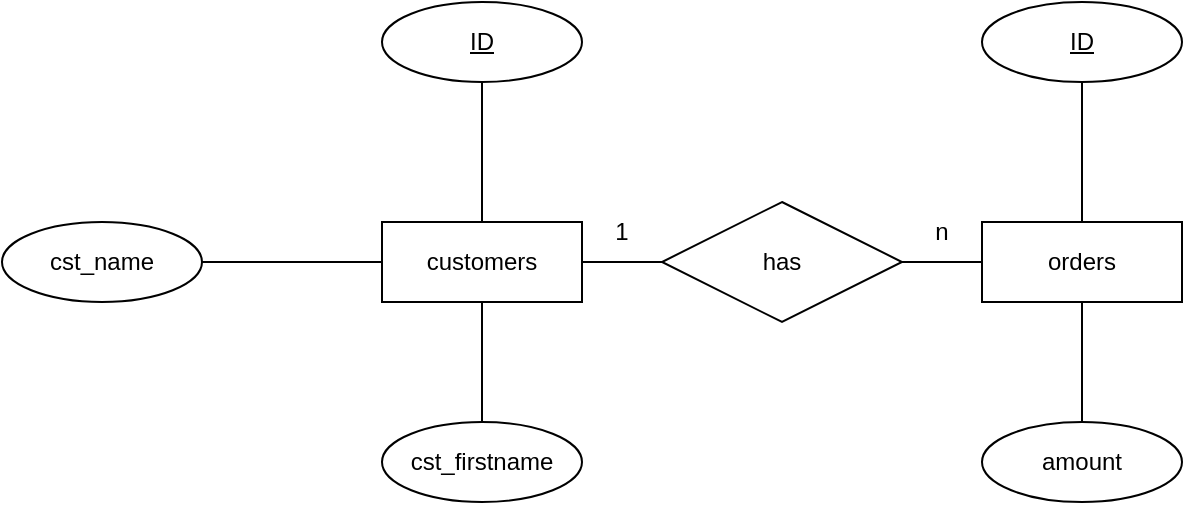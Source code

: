 <mxfile>
    <diagram id="FsiHQbhBaKpUn5WglMqR" name="Page-1">
        <mxGraphModel dx="1306" dy="614" grid="1" gridSize="10" guides="1" tooltips="1" connect="1" arrows="1" fold="1" page="1" pageScale="1" pageWidth="850" pageHeight="1100" math="0" shadow="0">
            <root>
                <mxCell id="0"/>
                <mxCell id="1" parent="0"/>
                <mxCell id="2" value="ID" style="ellipse;whiteSpace=wrap;html=1;align=center;fontStyle=4;" vertex="1" parent="1">
                    <mxGeometry x="290" y="240" width="100" height="40" as="geometry"/>
                </mxCell>
                <mxCell id="3" value="ID" style="ellipse;whiteSpace=wrap;html=1;align=center;fontStyle=4;" vertex="1" parent="1">
                    <mxGeometry x="590" y="240" width="100" height="40" as="geometry"/>
                </mxCell>
                <mxCell id="4" value="cst_name" style="ellipse;whiteSpace=wrap;html=1;align=center;" vertex="1" parent="1">
                    <mxGeometry x="100" y="350" width="100" height="40" as="geometry"/>
                </mxCell>
                <mxCell id="5" value="customers" style="whiteSpace=wrap;html=1;align=center;" vertex="1" parent="1">
                    <mxGeometry x="290" y="350" width="100" height="40" as="geometry"/>
                </mxCell>
                <mxCell id="6" value="cst_firstname" style="ellipse;whiteSpace=wrap;html=1;align=center;" vertex="1" parent="1">
                    <mxGeometry x="290" y="450" width="100" height="40" as="geometry"/>
                </mxCell>
                <mxCell id="7" value="amount" style="ellipse;whiteSpace=wrap;html=1;align=center;" vertex="1" parent="1">
                    <mxGeometry x="590" y="450" width="100" height="40" as="geometry"/>
                </mxCell>
                <mxCell id="8" value="orders" style="whiteSpace=wrap;html=1;align=center;" vertex="1" parent="1">
                    <mxGeometry x="590" y="350" width="100" height="40" as="geometry"/>
                </mxCell>
                <mxCell id="9" value="" style="endArrow=none;html=1;rounded=0;exitX=0.5;exitY=1;exitDx=0;exitDy=0;entryX=0.5;entryY=0;entryDx=0;entryDy=0;" edge="1" parent="1" source="8" target="7">
                    <mxGeometry relative="1" as="geometry">
                        <mxPoint x="720" y="420" as="sourcePoint"/>
                        <mxPoint x="810" y="420" as="targetPoint"/>
                    </mxGeometry>
                </mxCell>
                <mxCell id="11" value="has" style="shape=rhombus;perimeter=rhombusPerimeter;whiteSpace=wrap;html=1;align=center;" vertex="1" parent="1">
                    <mxGeometry x="430" y="340" width="120" height="60" as="geometry"/>
                </mxCell>
                <mxCell id="12" value="" style="endArrow=none;html=1;rounded=0;exitX=0.5;exitY=1;exitDx=0;exitDy=0;entryX=0.5;entryY=0;entryDx=0;entryDy=0;" edge="1" parent="1" source="3" target="8">
                    <mxGeometry relative="1" as="geometry">
                        <mxPoint x="650" y="400" as="sourcePoint"/>
                        <mxPoint x="650" y="460" as="targetPoint"/>
                    </mxGeometry>
                </mxCell>
                <mxCell id="13" value="" style="endArrow=none;html=1;rounded=0;exitX=0.5;exitY=1;exitDx=0;exitDy=0;entryX=0.5;entryY=0;entryDx=0;entryDy=0;" edge="1" parent="1" source="2" target="5">
                    <mxGeometry relative="1" as="geometry">
                        <mxPoint x="440" y="280" as="sourcePoint"/>
                        <mxPoint x="440.5" y="350" as="targetPoint"/>
                    </mxGeometry>
                </mxCell>
                <mxCell id="14" value="" style="endArrow=none;html=1;rounded=0;entryX=0.5;entryY=0;entryDx=0;entryDy=0;exitX=0.5;exitY=1;exitDx=0;exitDy=0;" edge="1" parent="1" source="5" target="6">
                    <mxGeometry relative="1" as="geometry">
                        <mxPoint x="360" y="400" as="sourcePoint"/>
                        <mxPoint x="350" y="360" as="targetPoint"/>
                    </mxGeometry>
                </mxCell>
                <mxCell id="15" value="" style="endArrow=none;html=1;rounded=0;entryX=1;entryY=0.5;entryDx=0;entryDy=0;" edge="1" parent="1" source="5" target="4">
                    <mxGeometry relative="1" as="geometry">
                        <mxPoint x="360" y="300" as="sourcePoint"/>
                        <mxPoint x="360" y="370" as="targetPoint"/>
                    </mxGeometry>
                </mxCell>
                <mxCell id="16" value="" style="endArrow=none;html=1;rounded=0;entryX=1;entryY=0.5;entryDx=0;entryDy=0;exitX=0;exitY=0.5;exitDx=0;exitDy=0;" edge="1" parent="1" source="11" target="5">
                    <mxGeometry relative="1" as="geometry">
                        <mxPoint x="300" y="380" as="sourcePoint"/>
                        <mxPoint x="210" y="380" as="targetPoint"/>
                    </mxGeometry>
                </mxCell>
                <mxCell id="17" value="" style="endArrow=none;html=1;rounded=0;entryX=1;entryY=0.5;entryDx=0;entryDy=0;" edge="1" parent="1" source="8" target="11">
                    <mxGeometry relative="1" as="geometry">
                        <mxPoint x="440" y="380" as="sourcePoint"/>
                        <mxPoint x="400" y="380" as="targetPoint"/>
                    </mxGeometry>
                </mxCell>
                <mxCell id="18" value="n" style="text;html=1;align=center;verticalAlign=middle;whiteSpace=wrap;rounded=0;" vertex="1" parent="1">
                    <mxGeometry x="540" y="340" width="60" height="30" as="geometry"/>
                </mxCell>
                <mxCell id="19" value="1" style="text;html=1;align=center;verticalAlign=middle;whiteSpace=wrap;rounded=0;" vertex="1" parent="1">
                    <mxGeometry x="380" y="340" width="60" height="30" as="geometry"/>
                </mxCell>
            </root>
        </mxGraphModel>
    </diagram>
</mxfile>